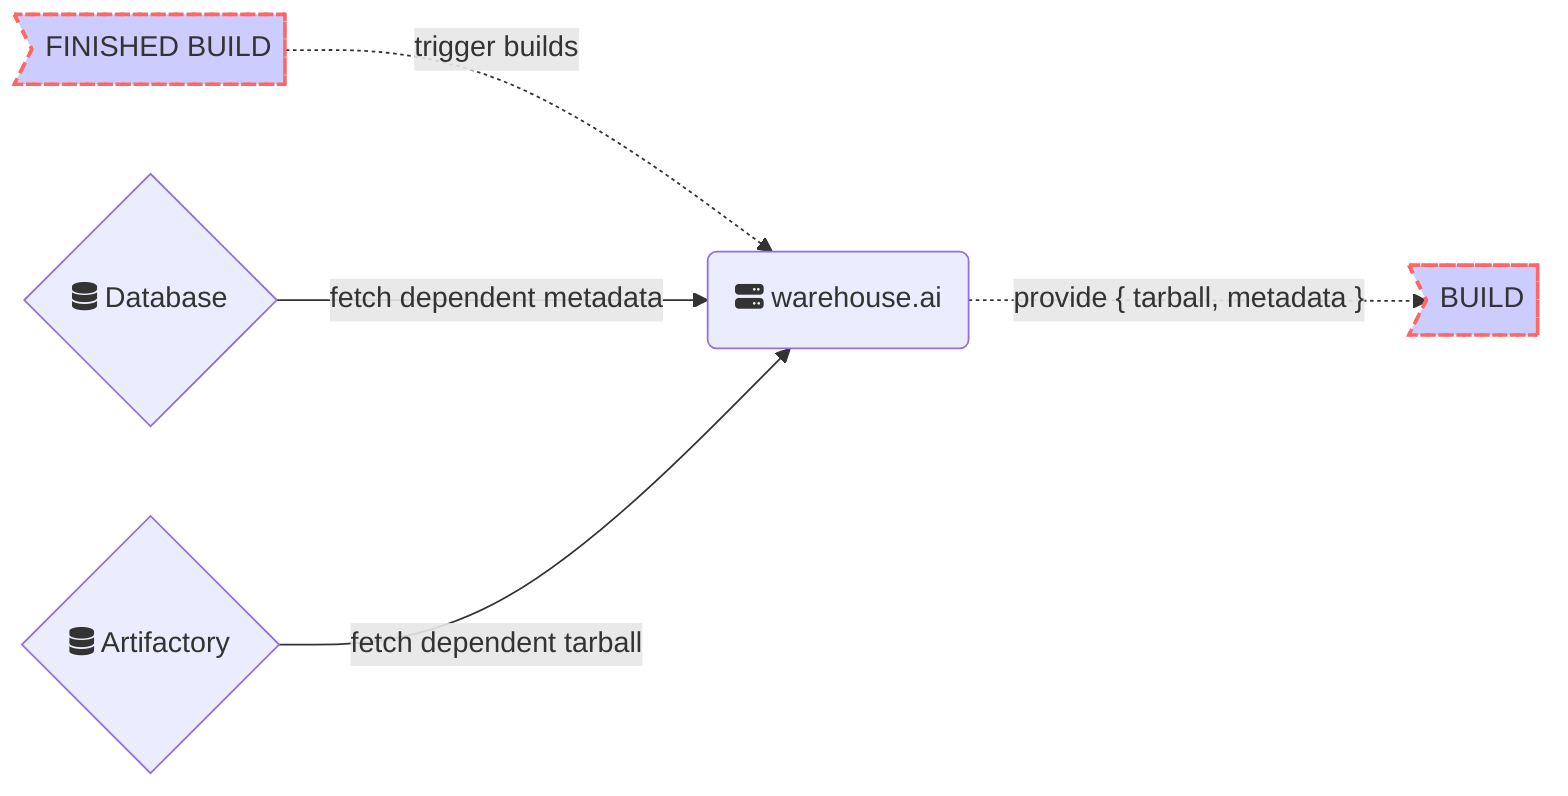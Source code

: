 graph LR
A>FINISHED BUILD]
B(fa:fa-server warehouse.ai)
C{fa:fa-database Database}
D{fa:fa-database Artifactory}
E>BUILD]

A -.-> |"trigger builds"| B
C --> |"fetch dependent metadata"| B
D --> |"fetch dependent tarball"| B
B -.-> |"provide { tarball, metadata }"| E

style A fill:#ccf,stroke:#f66,stroke-width:2px,stroke-dasharray: 5, 5
style E fill:#ccf,stroke:#f66,stroke-width:2px,stroke-dasharray: 5, 5